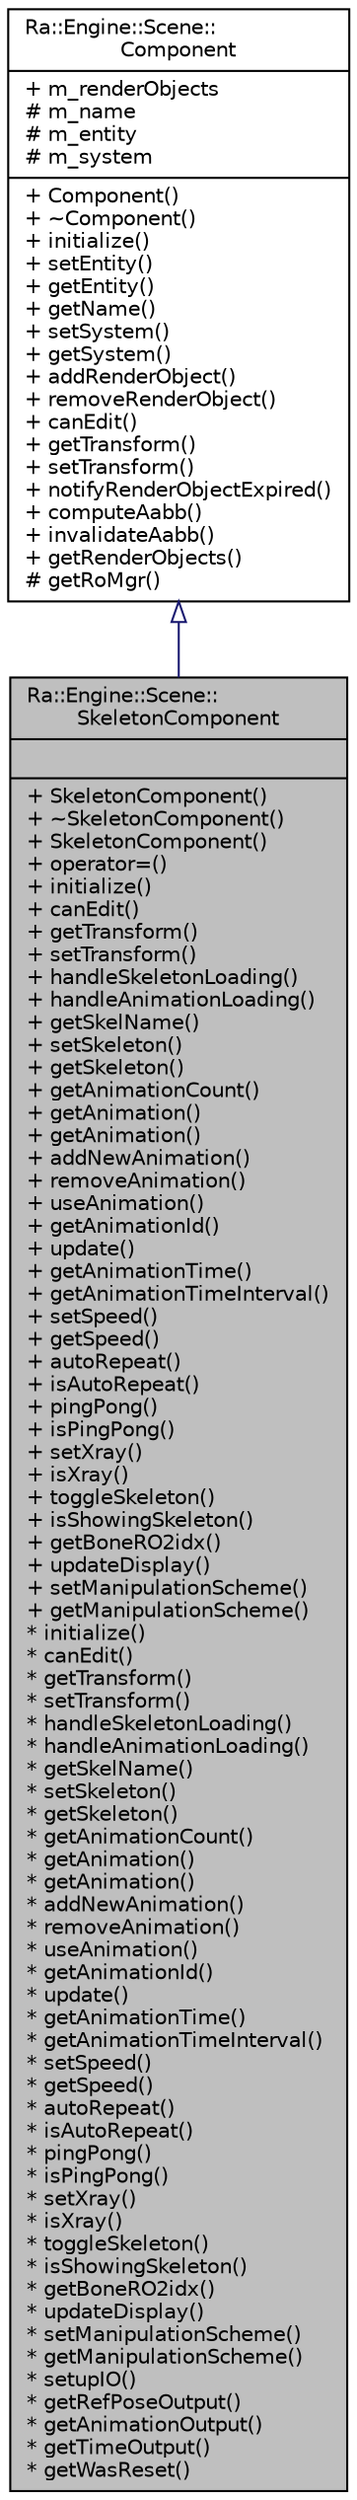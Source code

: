 digraph "Ra::Engine::Scene::SkeletonComponent"
{
 // INTERACTIVE_SVG=YES
 // LATEX_PDF_SIZE
  edge [fontname="Helvetica",fontsize="10",labelfontname="Helvetica",labelfontsize="10"];
  node [fontname="Helvetica",fontsize="10",shape=record];
  Node1 [label="{Ra::Engine::Scene::\lSkeletonComponent\n||+ SkeletonComponent()\l+ ~SkeletonComponent()\l+ SkeletonComponent()\l+ operator=()\l+ initialize()\l+ canEdit()\l+ getTransform()\l+ setTransform()\l+ handleSkeletonLoading()\l+ handleAnimationLoading()\l+ getSkelName()\l+ setSkeleton()\l+ getSkeleton()\l+ getAnimationCount()\l+ getAnimation()\l+ getAnimation()\l+ addNewAnimation()\l+ removeAnimation()\l+ useAnimation()\l+ getAnimationId()\l+ update()\l+ getAnimationTime()\l+ getAnimationTimeInterval()\l+ setSpeed()\l+ getSpeed()\l+ autoRepeat()\l+ isAutoRepeat()\l+ pingPong()\l+ isPingPong()\l+ setXray()\l+ isXray()\l+ toggleSkeleton()\l+ isShowingSkeleton()\l+ getBoneRO2idx()\l+ updateDisplay()\l+ setManipulationScheme()\l+ getManipulationScheme()\l* initialize()\l* canEdit()\l* getTransform()\l* setTransform()\l* handleSkeletonLoading()\l* handleAnimationLoading()\l* getSkelName()\l* setSkeleton()\l* getSkeleton()\l* getAnimationCount()\l* getAnimation()\l* getAnimation()\l* addNewAnimation()\l* removeAnimation()\l* useAnimation()\l* getAnimationId()\l* update()\l* getAnimationTime()\l* getAnimationTimeInterval()\l* setSpeed()\l* getSpeed()\l* autoRepeat()\l* isAutoRepeat()\l* pingPong()\l* isPingPong()\l* setXray()\l* isXray()\l* toggleSkeleton()\l* isShowingSkeleton()\l* getBoneRO2idx()\l* updateDisplay()\l* setManipulationScheme()\l* getManipulationScheme()\l* setupIO()\l* getRefPoseOutput()\l* getAnimationOutput()\l* getTimeOutput()\l* getWasReset()\l}",height=0.2,width=0.4,color="black", fillcolor="grey75", style="filled", fontcolor="black",tooltip=" "];
  Node2 -> Node1 [dir="back",color="midnightblue",fontsize="10",style="solid",arrowtail="onormal",fontname="Helvetica"];
  Node2 [label="{Ra::Engine::Scene::\lComponent\n|+ m_renderObjects\l# m_name\l# m_entity\l# m_system\l|+ Component()\l+ ~Component()\l+ initialize()\l+ setEntity()\l+ getEntity()\l+ getName()\l+ setSystem()\l+ getSystem()\l+ addRenderObject()\l+ removeRenderObject()\l+ canEdit()\l+ getTransform()\l+ setTransform()\l+ notifyRenderObjectExpired()\l+ computeAabb()\l+ invalidateAabb()\l+ getRenderObjects()\l# getRoMgr()\l}",height=0.2,width=0.4,color="black", fillcolor="white", style="filled",URL="$classRa_1_1Engine_1_1Scene_1_1Component.html",tooltip="A component is an element that can be updated by a system. It is also linked to some other components..."];
}
